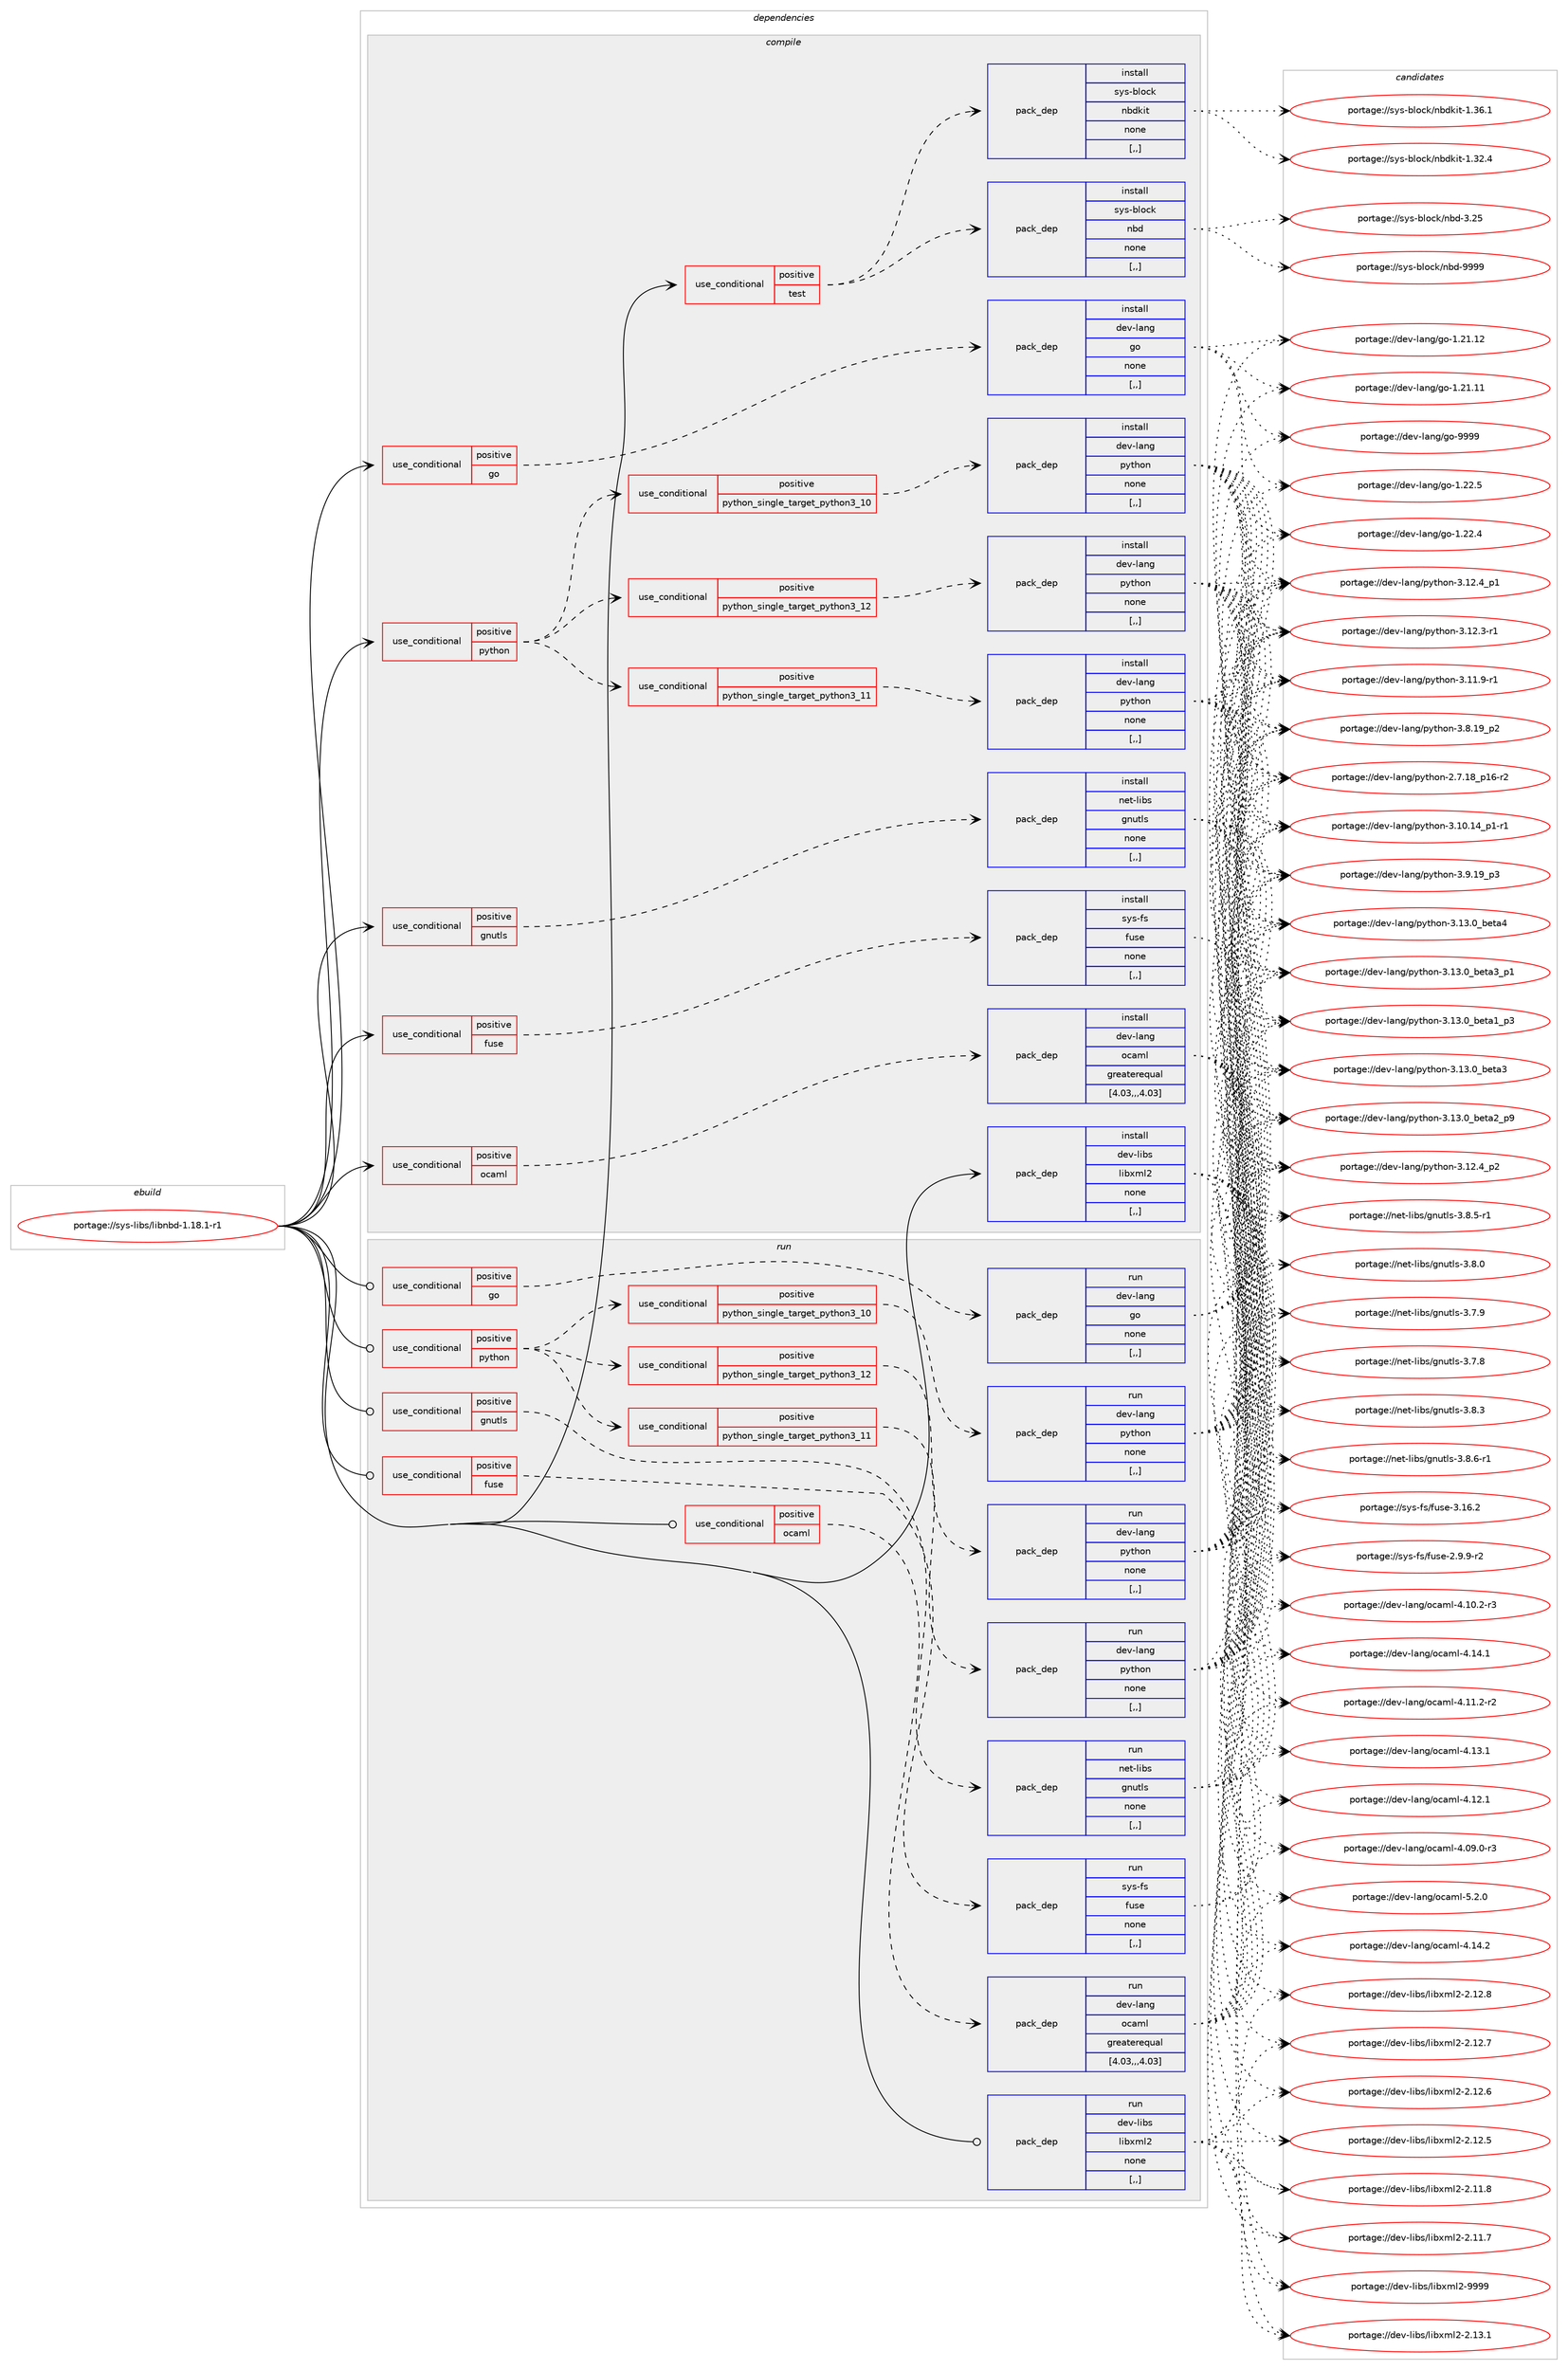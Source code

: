 digraph prolog {

# *************
# Graph options
# *************

newrank=true;
concentrate=true;
compound=true;
graph [rankdir=LR,fontname=Helvetica,fontsize=10,ranksep=1.5];#, ranksep=2.5, nodesep=0.2];
edge  [arrowhead=vee];
node  [fontname=Helvetica,fontsize=10];

# **********
# The ebuild
# **********

subgraph cluster_leftcol {
color=gray;
label=<<i>ebuild</i>>;
id [label="portage://sys-libs/libnbd-1.18.1-r1", color=red, width=4, href="../sys-libs/libnbd-1.18.1-r1.svg"];
}

# ****************
# The dependencies
# ****************

subgraph cluster_midcol {
color=gray;
label=<<i>dependencies</i>>;
subgraph cluster_compile {
fillcolor="#eeeeee";
style=filled;
label=<<i>compile</i>>;
subgraph cond117507 {
dependency440992 [label=<<TABLE BORDER="0" CELLBORDER="1" CELLSPACING="0" CELLPADDING="4"><TR><TD ROWSPAN="3" CELLPADDING="10">use_conditional</TD></TR><TR><TD>positive</TD></TR><TR><TD>fuse</TD></TR></TABLE>>, shape=none, color=red];
subgraph pack320487 {
dependency440993 [label=<<TABLE BORDER="0" CELLBORDER="1" CELLSPACING="0" CELLPADDING="4" WIDTH="220"><TR><TD ROWSPAN="6" CELLPADDING="30">pack_dep</TD></TR><TR><TD WIDTH="110">install</TD></TR><TR><TD>sys-fs</TD></TR><TR><TD>fuse</TD></TR><TR><TD>none</TD></TR><TR><TD>[,,]</TD></TR></TABLE>>, shape=none, color=blue];
}
dependency440992:e -> dependency440993:w [weight=20,style="dashed",arrowhead="vee"];
}
id:e -> dependency440992:w [weight=20,style="solid",arrowhead="vee"];
subgraph cond117508 {
dependency440994 [label=<<TABLE BORDER="0" CELLBORDER="1" CELLSPACING="0" CELLPADDING="4"><TR><TD ROWSPAN="3" CELLPADDING="10">use_conditional</TD></TR><TR><TD>positive</TD></TR><TR><TD>gnutls</TD></TR></TABLE>>, shape=none, color=red];
subgraph pack320488 {
dependency440995 [label=<<TABLE BORDER="0" CELLBORDER="1" CELLSPACING="0" CELLPADDING="4" WIDTH="220"><TR><TD ROWSPAN="6" CELLPADDING="30">pack_dep</TD></TR><TR><TD WIDTH="110">install</TD></TR><TR><TD>net-libs</TD></TR><TR><TD>gnutls</TD></TR><TR><TD>none</TD></TR><TR><TD>[,,]</TD></TR></TABLE>>, shape=none, color=blue];
}
dependency440994:e -> dependency440995:w [weight=20,style="dashed",arrowhead="vee"];
}
id:e -> dependency440994:w [weight=20,style="solid",arrowhead="vee"];
subgraph cond117509 {
dependency440996 [label=<<TABLE BORDER="0" CELLBORDER="1" CELLSPACING="0" CELLPADDING="4"><TR><TD ROWSPAN="3" CELLPADDING="10">use_conditional</TD></TR><TR><TD>positive</TD></TR><TR><TD>go</TD></TR></TABLE>>, shape=none, color=red];
subgraph pack320489 {
dependency440997 [label=<<TABLE BORDER="0" CELLBORDER="1" CELLSPACING="0" CELLPADDING="4" WIDTH="220"><TR><TD ROWSPAN="6" CELLPADDING="30">pack_dep</TD></TR><TR><TD WIDTH="110">install</TD></TR><TR><TD>dev-lang</TD></TR><TR><TD>go</TD></TR><TR><TD>none</TD></TR><TR><TD>[,,]</TD></TR></TABLE>>, shape=none, color=blue];
}
dependency440996:e -> dependency440997:w [weight=20,style="dashed",arrowhead="vee"];
}
id:e -> dependency440996:w [weight=20,style="solid",arrowhead="vee"];
subgraph cond117510 {
dependency440998 [label=<<TABLE BORDER="0" CELLBORDER="1" CELLSPACING="0" CELLPADDING="4"><TR><TD ROWSPAN="3" CELLPADDING="10">use_conditional</TD></TR><TR><TD>positive</TD></TR><TR><TD>ocaml</TD></TR></TABLE>>, shape=none, color=red];
subgraph pack320490 {
dependency440999 [label=<<TABLE BORDER="0" CELLBORDER="1" CELLSPACING="0" CELLPADDING="4" WIDTH="220"><TR><TD ROWSPAN="6" CELLPADDING="30">pack_dep</TD></TR><TR><TD WIDTH="110">install</TD></TR><TR><TD>dev-lang</TD></TR><TR><TD>ocaml</TD></TR><TR><TD>greaterequal</TD></TR><TR><TD>[4.03,,,4.03]</TD></TR></TABLE>>, shape=none, color=blue];
}
dependency440998:e -> dependency440999:w [weight=20,style="dashed",arrowhead="vee"];
}
id:e -> dependency440998:w [weight=20,style="solid",arrowhead="vee"];
subgraph cond117511 {
dependency441000 [label=<<TABLE BORDER="0" CELLBORDER="1" CELLSPACING="0" CELLPADDING="4"><TR><TD ROWSPAN="3" CELLPADDING="10">use_conditional</TD></TR><TR><TD>positive</TD></TR><TR><TD>python</TD></TR></TABLE>>, shape=none, color=red];
subgraph cond117512 {
dependency441001 [label=<<TABLE BORDER="0" CELLBORDER="1" CELLSPACING="0" CELLPADDING="4"><TR><TD ROWSPAN="3" CELLPADDING="10">use_conditional</TD></TR><TR><TD>positive</TD></TR><TR><TD>python_single_target_python3_10</TD></TR></TABLE>>, shape=none, color=red];
subgraph pack320491 {
dependency441002 [label=<<TABLE BORDER="0" CELLBORDER="1" CELLSPACING="0" CELLPADDING="4" WIDTH="220"><TR><TD ROWSPAN="6" CELLPADDING="30">pack_dep</TD></TR><TR><TD WIDTH="110">install</TD></TR><TR><TD>dev-lang</TD></TR><TR><TD>python</TD></TR><TR><TD>none</TD></TR><TR><TD>[,,]</TD></TR></TABLE>>, shape=none, color=blue];
}
dependency441001:e -> dependency441002:w [weight=20,style="dashed",arrowhead="vee"];
}
dependency441000:e -> dependency441001:w [weight=20,style="dashed",arrowhead="vee"];
subgraph cond117513 {
dependency441003 [label=<<TABLE BORDER="0" CELLBORDER="1" CELLSPACING="0" CELLPADDING="4"><TR><TD ROWSPAN="3" CELLPADDING="10">use_conditional</TD></TR><TR><TD>positive</TD></TR><TR><TD>python_single_target_python3_11</TD></TR></TABLE>>, shape=none, color=red];
subgraph pack320492 {
dependency441004 [label=<<TABLE BORDER="0" CELLBORDER="1" CELLSPACING="0" CELLPADDING="4" WIDTH="220"><TR><TD ROWSPAN="6" CELLPADDING="30">pack_dep</TD></TR><TR><TD WIDTH="110">install</TD></TR><TR><TD>dev-lang</TD></TR><TR><TD>python</TD></TR><TR><TD>none</TD></TR><TR><TD>[,,]</TD></TR></TABLE>>, shape=none, color=blue];
}
dependency441003:e -> dependency441004:w [weight=20,style="dashed",arrowhead="vee"];
}
dependency441000:e -> dependency441003:w [weight=20,style="dashed",arrowhead="vee"];
subgraph cond117514 {
dependency441005 [label=<<TABLE BORDER="0" CELLBORDER="1" CELLSPACING="0" CELLPADDING="4"><TR><TD ROWSPAN="3" CELLPADDING="10">use_conditional</TD></TR><TR><TD>positive</TD></TR><TR><TD>python_single_target_python3_12</TD></TR></TABLE>>, shape=none, color=red];
subgraph pack320493 {
dependency441006 [label=<<TABLE BORDER="0" CELLBORDER="1" CELLSPACING="0" CELLPADDING="4" WIDTH="220"><TR><TD ROWSPAN="6" CELLPADDING="30">pack_dep</TD></TR><TR><TD WIDTH="110">install</TD></TR><TR><TD>dev-lang</TD></TR><TR><TD>python</TD></TR><TR><TD>none</TD></TR><TR><TD>[,,]</TD></TR></TABLE>>, shape=none, color=blue];
}
dependency441005:e -> dependency441006:w [weight=20,style="dashed",arrowhead="vee"];
}
dependency441000:e -> dependency441005:w [weight=20,style="dashed",arrowhead="vee"];
}
id:e -> dependency441000:w [weight=20,style="solid",arrowhead="vee"];
subgraph cond117515 {
dependency441007 [label=<<TABLE BORDER="0" CELLBORDER="1" CELLSPACING="0" CELLPADDING="4"><TR><TD ROWSPAN="3" CELLPADDING="10">use_conditional</TD></TR><TR><TD>positive</TD></TR><TR><TD>test</TD></TR></TABLE>>, shape=none, color=red];
subgraph pack320494 {
dependency441008 [label=<<TABLE BORDER="0" CELLBORDER="1" CELLSPACING="0" CELLPADDING="4" WIDTH="220"><TR><TD ROWSPAN="6" CELLPADDING="30">pack_dep</TD></TR><TR><TD WIDTH="110">install</TD></TR><TR><TD>sys-block</TD></TR><TR><TD>nbd</TD></TR><TR><TD>none</TD></TR><TR><TD>[,,]</TD></TR></TABLE>>, shape=none, color=blue];
}
dependency441007:e -> dependency441008:w [weight=20,style="dashed",arrowhead="vee"];
subgraph pack320495 {
dependency441009 [label=<<TABLE BORDER="0" CELLBORDER="1" CELLSPACING="0" CELLPADDING="4" WIDTH="220"><TR><TD ROWSPAN="6" CELLPADDING="30">pack_dep</TD></TR><TR><TD WIDTH="110">install</TD></TR><TR><TD>sys-block</TD></TR><TR><TD>nbdkit</TD></TR><TR><TD>none</TD></TR><TR><TD>[,,]</TD></TR></TABLE>>, shape=none, color=blue];
}
dependency441007:e -> dependency441009:w [weight=20,style="dashed",arrowhead="vee"];
}
id:e -> dependency441007:w [weight=20,style="solid",arrowhead="vee"];
subgraph pack320496 {
dependency441010 [label=<<TABLE BORDER="0" CELLBORDER="1" CELLSPACING="0" CELLPADDING="4" WIDTH="220"><TR><TD ROWSPAN="6" CELLPADDING="30">pack_dep</TD></TR><TR><TD WIDTH="110">install</TD></TR><TR><TD>dev-libs</TD></TR><TR><TD>libxml2</TD></TR><TR><TD>none</TD></TR><TR><TD>[,,]</TD></TR></TABLE>>, shape=none, color=blue];
}
id:e -> dependency441010:w [weight=20,style="solid",arrowhead="vee"];
}
subgraph cluster_compileandrun {
fillcolor="#eeeeee";
style=filled;
label=<<i>compile and run</i>>;
}
subgraph cluster_run {
fillcolor="#eeeeee";
style=filled;
label=<<i>run</i>>;
subgraph cond117516 {
dependency441011 [label=<<TABLE BORDER="0" CELLBORDER="1" CELLSPACING="0" CELLPADDING="4"><TR><TD ROWSPAN="3" CELLPADDING="10">use_conditional</TD></TR><TR><TD>positive</TD></TR><TR><TD>fuse</TD></TR></TABLE>>, shape=none, color=red];
subgraph pack320497 {
dependency441012 [label=<<TABLE BORDER="0" CELLBORDER="1" CELLSPACING="0" CELLPADDING="4" WIDTH="220"><TR><TD ROWSPAN="6" CELLPADDING="30">pack_dep</TD></TR><TR><TD WIDTH="110">run</TD></TR><TR><TD>sys-fs</TD></TR><TR><TD>fuse</TD></TR><TR><TD>none</TD></TR><TR><TD>[,,]</TD></TR></TABLE>>, shape=none, color=blue];
}
dependency441011:e -> dependency441012:w [weight=20,style="dashed",arrowhead="vee"];
}
id:e -> dependency441011:w [weight=20,style="solid",arrowhead="odot"];
subgraph cond117517 {
dependency441013 [label=<<TABLE BORDER="0" CELLBORDER="1" CELLSPACING="0" CELLPADDING="4"><TR><TD ROWSPAN="3" CELLPADDING="10">use_conditional</TD></TR><TR><TD>positive</TD></TR><TR><TD>gnutls</TD></TR></TABLE>>, shape=none, color=red];
subgraph pack320498 {
dependency441014 [label=<<TABLE BORDER="0" CELLBORDER="1" CELLSPACING="0" CELLPADDING="4" WIDTH="220"><TR><TD ROWSPAN="6" CELLPADDING="30">pack_dep</TD></TR><TR><TD WIDTH="110">run</TD></TR><TR><TD>net-libs</TD></TR><TR><TD>gnutls</TD></TR><TR><TD>none</TD></TR><TR><TD>[,,]</TD></TR></TABLE>>, shape=none, color=blue];
}
dependency441013:e -> dependency441014:w [weight=20,style="dashed",arrowhead="vee"];
}
id:e -> dependency441013:w [weight=20,style="solid",arrowhead="odot"];
subgraph cond117518 {
dependency441015 [label=<<TABLE BORDER="0" CELLBORDER="1" CELLSPACING="0" CELLPADDING="4"><TR><TD ROWSPAN="3" CELLPADDING="10">use_conditional</TD></TR><TR><TD>positive</TD></TR><TR><TD>go</TD></TR></TABLE>>, shape=none, color=red];
subgraph pack320499 {
dependency441016 [label=<<TABLE BORDER="0" CELLBORDER="1" CELLSPACING="0" CELLPADDING="4" WIDTH="220"><TR><TD ROWSPAN="6" CELLPADDING="30">pack_dep</TD></TR><TR><TD WIDTH="110">run</TD></TR><TR><TD>dev-lang</TD></TR><TR><TD>go</TD></TR><TR><TD>none</TD></TR><TR><TD>[,,]</TD></TR></TABLE>>, shape=none, color=blue];
}
dependency441015:e -> dependency441016:w [weight=20,style="dashed",arrowhead="vee"];
}
id:e -> dependency441015:w [weight=20,style="solid",arrowhead="odot"];
subgraph cond117519 {
dependency441017 [label=<<TABLE BORDER="0" CELLBORDER="1" CELLSPACING="0" CELLPADDING="4"><TR><TD ROWSPAN="3" CELLPADDING="10">use_conditional</TD></TR><TR><TD>positive</TD></TR><TR><TD>ocaml</TD></TR></TABLE>>, shape=none, color=red];
subgraph pack320500 {
dependency441018 [label=<<TABLE BORDER="0" CELLBORDER="1" CELLSPACING="0" CELLPADDING="4" WIDTH="220"><TR><TD ROWSPAN="6" CELLPADDING="30">pack_dep</TD></TR><TR><TD WIDTH="110">run</TD></TR><TR><TD>dev-lang</TD></TR><TR><TD>ocaml</TD></TR><TR><TD>greaterequal</TD></TR><TR><TD>[4.03,,,4.03]</TD></TR></TABLE>>, shape=none, color=blue];
}
dependency441017:e -> dependency441018:w [weight=20,style="dashed",arrowhead="vee"];
}
id:e -> dependency441017:w [weight=20,style="solid",arrowhead="odot"];
subgraph cond117520 {
dependency441019 [label=<<TABLE BORDER="0" CELLBORDER="1" CELLSPACING="0" CELLPADDING="4"><TR><TD ROWSPAN="3" CELLPADDING="10">use_conditional</TD></TR><TR><TD>positive</TD></TR><TR><TD>python</TD></TR></TABLE>>, shape=none, color=red];
subgraph cond117521 {
dependency441020 [label=<<TABLE BORDER="0" CELLBORDER="1" CELLSPACING="0" CELLPADDING="4"><TR><TD ROWSPAN="3" CELLPADDING="10">use_conditional</TD></TR><TR><TD>positive</TD></TR><TR><TD>python_single_target_python3_10</TD></TR></TABLE>>, shape=none, color=red];
subgraph pack320501 {
dependency441021 [label=<<TABLE BORDER="0" CELLBORDER="1" CELLSPACING="0" CELLPADDING="4" WIDTH="220"><TR><TD ROWSPAN="6" CELLPADDING="30">pack_dep</TD></TR><TR><TD WIDTH="110">run</TD></TR><TR><TD>dev-lang</TD></TR><TR><TD>python</TD></TR><TR><TD>none</TD></TR><TR><TD>[,,]</TD></TR></TABLE>>, shape=none, color=blue];
}
dependency441020:e -> dependency441021:w [weight=20,style="dashed",arrowhead="vee"];
}
dependency441019:e -> dependency441020:w [weight=20,style="dashed",arrowhead="vee"];
subgraph cond117522 {
dependency441022 [label=<<TABLE BORDER="0" CELLBORDER="1" CELLSPACING="0" CELLPADDING="4"><TR><TD ROWSPAN="3" CELLPADDING="10">use_conditional</TD></TR><TR><TD>positive</TD></TR><TR><TD>python_single_target_python3_11</TD></TR></TABLE>>, shape=none, color=red];
subgraph pack320502 {
dependency441023 [label=<<TABLE BORDER="0" CELLBORDER="1" CELLSPACING="0" CELLPADDING="4" WIDTH="220"><TR><TD ROWSPAN="6" CELLPADDING="30">pack_dep</TD></TR><TR><TD WIDTH="110">run</TD></TR><TR><TD>dev-lang</TD></TR><TR><TD>python</TD></TR><TR><TD>none</TD></TR><TR><TD>[,,]</TD></TR></TABLE>>, shape=none, color=blue];
}
dependency441022:e -> dependency441023:w [weight=20,style="dashed",arrowhead="vee"];
}
dependency441019:e -> dependency441022:w [weight=20,style="dashed",arrowhead="vee"];
subgraph cond117523 {
dependency441024 [label=<<TABLE BORDER="0" CELLBORDER="1" CELLSPACING="0" CELLPADDING="4"><TR><TD ROWSPAN="3" CELLPADDING="10">use_conditional</TD></TR><TR><TD>positive</TD></TR><TR><TD>python_single_target_python3_12</TD></TR></TABLE>>, shape=none, color=red];
subgraph pack320503 {
dependency441025 [label=<<TABLE BORDER="0" CELLBORDER="1" CELLSPACING="0" CELLPADDING="4" WIDTH="220"><TR><TD ROWSPAN="6" CELLPADDING="30">pack_dep</TD></TR><TR><TD WIDTH="110">run</TD></TR><TR><TD>dev-lang</TD></TR><TR><TD>python</TD></TR><TR><TD>none</TD></TR><TR><TD>[,,]</TD></TR></TABLE>>, shape=none, color=blue];
}
dependency441024:e -> dependency441025:w [weight=20,style="dashed",arrowhead="vee"];
}
dependency441019:e -> dependency441024:w [weight=20,style="dashed",arrowhead="vee"];
}
id:e -> dependency441019:w [weight=20,style="solid",arrowhead="odot"];
subgraph pack320504 {
dependency441026 [label=<<TABLE BORDER="0" CELLBORDER="1" CELLSPACING="0" CELLPADDING="4" WIDTH="220"><TR><TD ROWSPAN="6" CELLPADDING="30">pack_dep</TD></TR><TR><TD WIDTH="110">run</TD></TR><TR><TD>dev-libs</TD></TR><TR><TD>libxml2</TD></TR><TR><TD>none</TD></TR><TR><TD>[,,]</TD></TR></TABLE>>, shape=none, color=blue];
}
id:e -> dependency441026:w [weight=20,style="solid",arrowhead="odot"];
}
}

# **************
# The candidates
# **************

subgraph cluster_choices {
rank=same;
color=gray;
label=<<i>candidates</i>>;

subgraph choice320487 {
color=black;
nodesep=1;
choice115121115451021154710211711510145514649544650 [label="portage://sys-fs/fuse-3.16.2", color=red, width=4,href="../sys-fs/fuse-3.16.2.svg"];
choice11512111545102115471021171151014550465746574511450 [label="portage://sys-fs/fuse-2.9.9-r2", color=red, width=4,href="../sys-fs/fuse-2.9.9-r2.svg"];
dependency440993:e -> choice115121115451021154710211711510145514649544650:w [style=dotted,weight="100"];
dependency440993:e -> choice11512111545102115471021171151014550465746574511450:w [style=dotted,weight="100"];
}
subgraph choice320488 {
color=black;
nodesep=1;
choice1101011164510810598115471031101171161081154551465646544511449 [label="portage://net-libs/gnutls-3.8.6-r1", color=red, width=4,href="../net-libs/gnutls-3.8.6-r1.svg"];
choice1101011164510810598115471031101171161081154551465646534511449 [label="portage://net-libs/gnutls-3.8.5-r1", color=red, width=4,href="../net-libs/gnutls-3.8.5-r1.svg"];
choice110101116451081059811547103110117116108115455146564651 [label="portage://net-libs/gnutls-3.8.3", color=red, width=4,href="../net-libs/gnutls-3.8.3.svg"];
choice110101116451081059811547103110117116108115455146564648 [label="portage://net-libs/gnutls-3.8.0", color=red, width=4,href="../net-libs/gnutls-3.8.0.svg"];
choice110101116451081059811547103110117116108115455146554657 [label="portage://net-libs/gnutls-3.7.9", color=red, width=4,href="../net-libs/gnutls-3.7.9.svg"];
choice110101116451081059811547103110117116108115455146554656 [label="portage://net-libs/gnutls-3.7.8", color=red, width=4,href="../net-libs/gnutls-3.7.8.svg"];
dependency440995:e -> choice1101011164510810598115471031101171161081154551465646544511449:w [style=dotted,weight="100"];
dependency440995:e -> choice1101011164510810598115471031101171161081154551465646534511449:w [style=dotted,weight="100"];
dependency440995:e -> choice110101116451081059811547103110117116108115455146564651:w [style=dotted,weight="100"];
dependency440995:e -> choice110101116451081059811547103110117116108115455146564648:w [style=dotted,weight="100"];
dependency440995:e -> choice110101116451081059811547103110117116108115455146554657:w [style=dotted,weight="100"];
dependency440995:e -> choice110101116451081059811547103110117116108115455146554656:w [style=dotted,weight="100"];
}
subgraph choice320489 {
color=black;
nodesep=1;
choice1001011184510897110103471031114557575757 [label="portage://dev-lang/go-9999", color=red, width=4,href="../dev-lang/go-9999.svg"];
choice10010111845108971101034710311145494650504653 [label="portage://dev-lang/go-1.22.5", color=red, width=4,href="../dev-lang/go-1.22.5.svg"];
choice10010111845108971101034710311145494650504652 [label="portage://dev-lang/go-1.22.4", color=red, width=4,href="../dev-lang/go-1.22.4.svg"];
choice1001011184510897110103471031114549465049464950 [label="portage://dev-lang/go-1.21.12", color=red, width=4,href="../dev-lang/go-1.21.12.svg"];
choice1001011184510897110103471031114549465049464949 [label="portage://dev-lang/go-1.21.11", color=red, width=4,href="../dev-lang/go-1.21.11.svg"];
dependency440997:e -> choice1001011184510897110103471031114557575757:w [style=dotted,weight="100"];
dependency440997:e -> choice10010111845108971101034710311145494650504653:w [style=dotted,weight="100"];
dependency440997:e -> choice10010111845108971101034710311145494650504652:w [style=dotted,weight="100"];
dependency440997:e -> choice1001011184510897110103471031114549465049464950:w [style=dotted,weight="100"];
dependency440997:e -> choice1001011184510897110103471031114549465049464949:w [style=dotted,weight="100"];
}
subgraph choice320490 {
color=black;
nodesep=1;
choice1001011184510897110103471119997109108455346504648 [label="portage://dev-lang/ocaml-5.2.0", color=red, width=4,href="../dev-lang/ocaml-5.2.0.svg"];
choice100101118451089711010347111999710910845524649524650 [label="portage://dev-lang/ocaml-4.14.2", color=red, width=4,href="../dev-lang/ocaml-4.14.2.svg"];
choice100101118451089711010347111999710910845524649524649 [label="portage://dev-lang/ocaml-4.14.1", color=red, width=4,href="../dev-lang/ocaml-4.14.1.svg"];
choice100101118451089711010347111999710910845524649514649 [label="portage://dev-lang/ocaml-4.13.1", color=red, width=4,href="../dev-lang/ocaml-4.13.1.svg"];
choice100101118451089711010347111999710910845524649504649 [label="portage://dev-lang/ocaml-4.12.1", color=red, width=4,href="../dev-lang/ocaml-4.12.1.svg"];
choice1001011184510897110103471119997109108455246494946504511450 [label="portage://dev-lang/ocaml-4.11.2-r2", color=red, width=4,href="../dev-lang/ocaml-4.11.2-r2.svg"];
choice1001011184510897110103471119997109108455246494846504511451 [label="portage://dev-lang/ocaml-4.10.2-r3", color=red, width=4,href="../dev-lang/ocaml-4.10.2-r3.svg"];
choice1001011184510897110103471119997109108455246485746484511451 [label="portage://dev-lang/ocaml-4.09.0-r3", color=red, width=4,href="../dev-lang/ocaml-4.09.0-r3.svg"];
dependency440999:e -> choice1001011184510897110103471119997109108455346504648:w [style=dotted,weight="100"];
dependency440999:e -> choice100101118451089711010347111999710910845524649524650:w [style=dotted,weight="100"];
dependency440999:e -> choice100101118451089711010347111999710910845524649524649:w [style=dotted,weight="100"];
dependency440999:e -> choice100101118451089711010347111999710910845524649514649:w [style=dotted,weight="100"];
dependency440999:e -> choice100101118451089711010347111999710910845524649504649:w [style=dotted,weight="100"];
dependency440999:e -> choice1001011184510897110103471119997109108455246494946504511450:w [style=dotted,weight="100"];
dependency440999:e -> choice1001011184510897110103471119997109108455246494846504511451:w [style=dotted,weight="100"];
dependency440999:e -> choice1001011184510897110103471119997109108455246485746484511451:w [style=dotted,weight="100"];
}
subgraph choice320491 {
color=black;
nodesep=1;
choice1001011184510897110103471121211161041111104551464951464895981011169752 [label="portage://dev-lang/python-3.13.0_beta4", color=red, width=4,href="../dev-lang/python-3.13.0_beta4.svg"];
choice10010111845108971101034711212111610411111045514649514648959810111697519511249 [label="portage://dev-lang/python-3.13.0_beta3_p1", color=red, width=4,href="../dev-lang/python-3.13.0_beta3_p1.svg"];
choice1001011184510897110103471121211161041111104551464951464895981011169751 [label="portage://dev-lang/python-3.13.0_beta3", color=red, width=4,href="../dev-lang/python-3.13.0_beta3.svg"];
choice10010111845108971101034711212111610411111045514649514648959810111697509511257 [label="portage://dev-lang/python-3.13.0_beta2_p9", color=red, width=4,href="../dev-lang/python-3.13.0_beta2_p9.svg"];
choice10010111845108971101034711212111610411111045514649514648959810111697499511251 [label="portage://dev-lang/python-3.13.0_beta1_p3", color=red, width=4,href="../dev-lang/python-3.13.0_beta1_p3.svg"];
choice100101118451089711010347112121116104111110455146495046529511250 [label="portage://dev-lang/python-3.12.4_p2", color=red, width=4,href="../dev-lang/python-3.12.4_p2.svg"];
choice100101118451089711010347112121116104111110455146495046529511249 [label="portage://dev-lang/python-3.12.4_p1", color=red, width=4,href="../dev-lang/python-3.12.4_p1.svg"];
choice100101118451089711010347112121116104111110455146495046514511449 [label="portage://dev-lang/python-3.12.3-r1", color=red, width=4,href="../dev-lang/python-3.12.3-r1.svg"];
choice100101118451089711010347112121116104111110455146494946574511449 [label="portage://dev-lang/python-3.11.9-r1", color=red, width=4,href="../dev-lang/python-3.11.9-r1.svg"];
choice100101118451089711010347112121116104111110455146494846495295112494511449 [label="portage://dev-lang/python-3.10.14_p1-r1", color=red, width=4,href="../dev-lang/python-3.10.14_p1-r1.svg"];
choice100101118451089711010347112121116104111110455146574649579511251 [label="portage://dev-lang/python-3.9.19_p3", color=red, width=4,href="../dev-lang/python-3.9.19_p3.svg"];
choice100101118451089711010347112121116104111110455146564649579511250 [label="portage://dev-lang/python-3.8.19_p2", color=red, width=4,href="../dev-lang/python-3.8.19_p2.svg"];
choice100101118451089711010347112121116104111110455046554649569511249544511450 [label="portage://dev-lang/python-2.7.18_p16-r2", color=red, width=4,href="../dev-lang/python-2.7.18_p16-r2.svg"];
dependency441002:e -> choice1001011184510897110103471121211161041111104551464951464895981011169752:w [style=dotted,weight="100"];
dependency441002:e -> choice10010111845108971101034711212111610411111045514649514648959810111697519511249:w [style=dotted,weight="100"];
dependency441002:e -> choice1001011184510897110103471121211161041111104551464951464895981011169751:w [style=dotted,weight="100"];
dependency441002:e -> choice10010111845108971101034711212111610411111045514649514648959810111697509511257:w [style=dotted,weight="100"];
dependency441002:e -> choice10010111845108971101034711212111610411111045514649514648959810111697499511251:w [style=dotted,weight="100"];
dependency441002:e -> choice100101118451089711010347112121116104111110455146495046529511250:w [style=dotted,weight="100"];
dependency441002:e -> choice100101118451089711010347112121116104111110455146495046529511249:w [style=dotted,weight="100"];
dependency441002:e -> choice100101118451089711010347112121116104111110455146495046514511449:w [style=dotted,weight="100"];
dependency441002:e -> choice100101118451089711010347112121116104111110455146494946574511449:w [style=dotted,weight="100"];
dependency441002:e -> choice100101118451089711010347112121116104111110455146494846495295112494511449:w [style=dotted,weight="100"];
dependency441002:e -> choice100101118451089711010347112121116104111110455146574649579511251:w [style=dotted,weight="100"];
dependency441002:e -> choice100101118451089711010347112121116104111110455146564649579511250:w [style=dotted,weight="100"];
dependency441002:e -> choice100101118451089711010347112121116104111110455046554649569511249544511450:w [style=dotted,weight="100"];
}
subgraph choice320492 {
color=black;
nodesep=1;
choice1001011184510897110103471121211161041111104551464951464895981011169752 [label="portage://dev-lang/python-3.13.0_beta4", color=red, width=4,href="../dev-lang/python-3.13.0_beta4.svg"];
choice10010111845108971101034711212111610411111045514649514648959810111697519511249 [label="portage://dev-lang/python-3.13.0_beta3_p1", color=red, width=4,href="../dev-lang/python-3.13.0_beta3_p1.svg"];
choice1001011184510897110103471121211161041111104551464951464895981011169751 [label="portage://dev-lang/python-3.13.0_beta3", color=red, width=4,href="../dev-lang/python-3.13.0_beta3.svg"];
choice10010111845108971101034711212111610411111045514649514648959810111697509511257 [label="portage://dev-lang/python-3.13.0_beta2_p9", color=red, width=4,href="../dev-lang/python-3.13.0_beta2_p9.svg"];
choice10010111845108971101034711212111610411111045514649514648959810111697499511251 [label="portage://dev-lang/python-3.13.0_beta1_p3", color=red, width=4,href="../dev-lang/python-3.13.0_beta1_p3.svg"];
choice100101118451089711010347112121116104111110455146495046529511250 [label="portage://dev-lang/python-3.12.4_p2", color=red, width=4,href="../dev-lang/python-3.12.4_p2.svg"];
choice100101118451089711010347112121116104111110455146495046529511249 [label="portage://dev-lang/python-3.12.4_p1", color=red, width=4,href="../dev-lang/python-3.12.4_p1.svg"];
choice100101118451089711010347112121116104111110455146495046514511449 [label="portage://dev-lang/python-3.12.3-r1", color=red, width=4,href="../dev-lang/python-3.12.3-r1.svg"];
choice100101118451089711010347112121116104111110455146494946574511449 [label="portage://dev-lang/python-3.11.9-r1", color=red, width=4,href="../dev-lang/python-3.11.9-r1.svg"];
choice100101118451089711010347112121116104111110455146494846495295112494511449 [label="portage://dev-lang/python-3.10.14_p1-r1", color=red, width=4,href="../dev-lang/python-3.10.14_p1-r1.svg"];
choice100101118451089711010347112121116104111110455146574649579511251 [label="portage://dev-lang/python-3.9.19_p3", color=red, width=4,href="../dev-lang/python-3.9.19_p3.svg"];
choice100101118451089711010347112121116104111110455146564649579511250 [label="portage://dev-lang/python-3.8.19_p2", color=red, width=4,href="../dev-lang/python-3.8.19_p2.svg"];
choice100101118451089711010347112121116104111110455046554649569511249544511450 [label="portage://dev-lang/python-2.7.18_p16-r2", color=red, width=4,href="../dev-lang/python-2.7.18_p16-r2.svg"];
dependency441004:e -> choice1001011184510897110103471121211161041111104551464951464895981011169752:w [style=dotted,weight="100"];
dependency441004:e -> choice10010111845108971101034711212111610411111045514649514648959810111697519511249:w [style=dotted,weight="100"];
dependency441004:e -> choice1001011184510897110103471121211161041111104551464951464895981011169751:w [style=dotted,weight="100"];
dependency441004:e -> choice10010111845108971101034711212111610411111045514649514648959810111697509511257:w [style=dotted,weight="100"];
dependency441004:e -> choice10010111845108971101034711212111610411111045514649514648959810111697499511251:w [style=dotted,weight="100"];
dependency441004:e -> choice100101118451089711010347112121116104111110455146495046529511250:w [style=dotted,weight="100"];
dependency441004:e -> choice100101118451089711010347112121116104111110455146495046529511249:w [style=dotted,weight="100"];
dependency441004:e -> choice100101118451089711010347112121116104111110455146495046514511449:w [style=dotted,weight="100"];
dependency441004:e -> choice100101118451089711010347112121116104111110455146494946574511449:w [style=dotted,weight="100"];
dependency441004:e -> choice100101118451089711010347112121116104111110455146494846495295112494511449:w [style=dotted,weight="100"];
dependency441004:e -> choice100101118451089711010347112121116104111110455146574649579511251:w [style=dotted,weight="100"];
dependency441004:e -> choice100101118451089711010347112121116104111110455146564649579511250:w [style=dotted,weight="100"];
dependency441004:e -> choice100101118451089711010347112121116104111110455046554649569511249544511450:w [style=dotted,weight="100"];
}
subgraph choice320493 {
color=black;
nodesep=1;
choice1001011184510897110103471121211161041111104551464951464895981011169752 [label="portage://dev-lang/python-3.13.0_beta4", color=red, width=4,href="../dev-lang/python-3.13.0_beta4.svg"];
choice10010111845108971101034711212111610411111045514649514648959810111697519511249 [label="portage://dev-lang/python-3.13.0_beta3_p1", color=red, width=4,href="../dev-lang/python-3.13.0_beta3_p1.svg"];
choice1001011184510897110103471121211161041111104551464951464895981011169751 [label="portage://dev-lang/python-3.13.0_beta3", color=red, width=4,href="../dev-lang/python-3.13.0_beta3.svg"];
choice10010111845108971101034711212111610411111045514649514648959810111697509511257 [label="portage://dev-lang/python-3.13.0_beta2_p9", color=red, width=4,href="../dev-lang/python-3.13.0_beta2_p9.svg"];
choice10010111845108971101034711212111610411111045514649514648959810111697499511251 [label="portage://dev-lang/python-3.13.0_beta1_p3", color=red, width=4,href="../dev-lang/python-3.13.0_beta1_p3.svg"];
choice100101118451089711010347112121116104111110455146495046529511250 [label="portage://dev-lang/python-3.12.4_p2", color=red, width=4,href="../dev-lang/python-3.12.4_p2.svg"];
choice100101118451089711010347112121116104111110455146495046529511249 [label="portage://dev-lang/python-3.12.4_p1", color=red, width=4,href="../dev-lang/python-3.12.4_p1.svg"];
choice100101118451089711010347112121116104111110455146495046514511449 [label="portage://dev-lang/python-3.12.3-r1", color=red, width=4,href="../dev-lang/python-3.12.3-r1.svg"];
choice100101118451089711010347112121116104111110455146494946574511449 [label="portage://dev-lang/python-3.11.9-r1", color=red, width=4,href="../dev-lang/python-3.11.9-r1.svg"];
choice100101118451089711010347112121116104111110455146494846495295112494511449 [label="portage://dev-lang/python-3.10.14_p1-r1", color=red, width=4,href="../dev-lang/python-3.10.14_p1-r1.svg"];
choice100101118451089711010347112121116104111110455146574649579511251 [label="portage://dev-lang/python-3.9.19_p3", color=red, width=4,href="../dev-lang/python-3.9.19_p3.svg"];
choice100101118451089711010347112121116104111110455146564649579511250 [label="portage://dev-lang/python-3.8.19_p2", color=red, width=4,href="../dev-lang/python-3.8.19_p2.svg"];
choice100101118451089711010347112121116104111110455046554649569511249544511450 [label="portage://dev-lang/python-2.7.18_p16-r2", color=red, width=4,href="../dev-lang/python-2.7.18_p16-r2.svg"];
dependency441006:e -> choice1001011184510897110103471121211161041111104551464951464895981011169752:w [style=dotted,weight="100"];
dependency441006:e -> choice10010111845108971101034711212111610411111045514649514648959810111697519511249:w [style=dotted,weight="100"];
dependency441006:e -> choice1001011184510897110103471121211161041111104551464951464895981011169751:w [style=dotted,weight="100"];
dependency441006:e -> choice10010111845108971101034711212111610411111045514649514648959810111697509511257:w [style=dotted,weight="100"];
dependency441006:e -> choice10010111845108971101034711212111610411111045514649514648959810111697499511251:w [style=dotted,weight="100"];
dependency441006:e -> choice100101118451089711010347112121116104111110455146495046529511250:w [style=dotted,weight="100"];
dependency441006:e -> choice100101118451089711010347112121116104111110455146495046529511249:w [style=dotted,weight="100"];
dependency441006:e -> choice100101118451089711010347112121116104111110455146495046514511449:w [style=dotted,weight="100"];
dependency441006:e -> choice100101118451089711010347112121116104111110455146494946574511449:w [style=dotted,weight="100"];
dependency441006:e -> choice100101118451089711010347112121116104111110455146494846495295112494511449:w [style=dotted,weight="100"];
dependency441006:e -> choice100101118451089711010347112121116104111110455146574649579511251:w [style=dotted,weight="100"];
dependency441006:e -> choice100101118451089711010347112121116104111110455146564649579511250:w [style=dotted,weight="100"];
dependency441006:e -> choice100101118451089711010347112121116104111110455046554649569511249544511450:w [style=dotted,weight="100"];
}
subgraph choice320494 {
color=black;
nodesep=1;
choice11512111545981081119910747110981004557575757 [label="portage://sys-block/nbd-9999", color=red, width=4,href="../sys-block/nbd-9999.svg"];
choice11512111545981081119910747110981004551465053 [label="portage://sys-block/nbd-3.25", color=red, width=4,href="../sys-block/nbd-3.25.svg"];
dependency441008:e -> choice11512111545981081119910747110981004557575757:w [style=dotted,weight="100"];
dependency441008:e -> choice11512111545981081119910747110981004551465053:w [style=dotted,weight="100"];
}
subgraph choice320495 {
color=black;
nodesep=1;
choice115121115459810811199107471109810010710511645494651544649 [label="portage://sys-block/nbdkit-1.36.1", color=red, width=4,href="../sys-block/nbdkit-1.36.1.svg"];
choice115121115459810811199107471109810010710511645494651504652 [label="portage://sys-block/nbdkit-1.32.4", color=red, width=4,href="../sys-block/nbdkit-1.32.4.svg"];
dependency441009:e -> choice115121115459810811199107471109810010710511645494651544649:w [style=dotted,weight="100"];
dependency441009:e -> choice115121115459810811199107471109810010710511645494651504652:w [style=dotted,weight="100"];
}
subgraph choice320496 {
color=black;
nodesep=1;
choice10010111845108105981154710810598120109108504557575757 [label="portage://dev-libs/libxml2-9999", color=red, width=4,href="../dev-libs/libxml2-9999.svg"];
choice100101118451081059811547108105981201091085045504649514649 [label="portage://dev-libs/libxml2-2.13.1", color=red, width=4,href="../dev-libs/libxml2-2.13.1.svg"];
choice100101118451081059811547108105981201091085045504649504656 [label="portage://dev-libs/libxml2-2.12.8", color=red, width=4,href="../dev-libs/libxml2-2.12.8.svg"];
choice100101118451081059811547108105981201091085045504649504655 [label="portage://dev-libs/libxml2-2.12.7", color=red, width=4,href="../dev-libs/libxml2-2.12.7.svg"];
choice100101118451081059811547108105981201091085045504649504654 [label="portage://dev-libs/libxml2-2.12.6", color=red, width=4,href="../dev-libs/libxml2-2.12.6.svg"];
choice100101118451081059811547108105981201091085045504649504653 [label="portage://dev-libs/libxml2-2.12.5", color=red, width=4,href="../dev-libs/libxml2-2.12.5.svg"];
choice100101118451081059811547108105981201091085045504649494656 [label="portage://dev-libs/libxml2-2.11.8", color=red, width=4,href="../dev-libs/libxml2-2.11.8.svg"];
choice100101118451081059811547108105981201091085045504649494655 [label="portage://dev-libs/libxml2-2.11.7", color=red, width=4,href="../dev-libs/libxml2-2.11.7.svg"];
dependency441010:e -> choice10010111845108105981154710810598120109108504557575757:w [style=dotted,weight="100"];
dependency441010:e -> choice100101118451081059811547108105981201091085045504649514649:w [style=dotted,weight="100"];
dependency441010:e -> choice100101118451081059811547108105981201091085045504649504656:w [style=dotted,weight="100"];
dependency441010:e -> choice100101118451081059811547108105981201091085045504649504655:w [style=dotted,weight="100"];
dependency441010:e -> choice100101118451081059811547108105981201091085045504649504654:w [style=dotted,weight="100"];
dependency441010:e -> choice100101118451081059811547108105981201091085045504649504653:w [style=dotted,weight="100"];
dependency441010:e -> choice100101118451081059811547108105981201091085045504649494656:w [style=dotted,weight="100"];
dependency441010:e -> choice100101118451081059811547108105981201091085045504649494655:w [style=dotted,weight="100"];
}
subgraph choice320497 {
color=black;
nodesep=1;
choice115121115451021154710211711510145514649544650 [label="portage://sys-fs/fuse-3.16.2", color=red, width=4,href="../sys-fs/fuse-3.16.2.svg"];
choice11512111545102115471021171151014550465746574511450 [label="portage://sys-fs/fuse-2.9.9-r2", color=red, width=4,href="../sys-fs/fuse-2.9.9-r2.svg"];
dependency441012:e -> choice115121115451021154710211711510145514649544650:w [style=dotted,weight="100"];
dependency441012:e -> choice11512111545102115471021171151014550465746574511450:w [style=dotted,weight="100"];
}
subgraph choice320498 {
color=black;
nodesep=1;
choice1101011164510810598115471031101171161081154551465646544511449 [label="portage://net-libs/gnutls-3.8.6-r1", color=red, width=4,href="../net-libs/gnutls-3.8.6-r1.svg"];
choice1101011164510810598115471031101171161081154551465646534511449 [label="portage://net-libs/gnutls-3.8.5-r1", color=red, width=4,href="../net-libs/gnutls-3.8.5-r1.svg"];
choice110101116451081059811547103110117116108115455146564651 [label="portage://net-libs/gnutls-3.8.3", color=red, width=4,href="../net-libs/gnutls-3.8.3.svg"];
choice110101116451081059811547103110117116108115455146564648 [label="portage://net-libs/gnutls-3.8.0", color=red, width=4,href="../net-libs/gnutls-3.8.0.svg"];
choice110101116451081059811547103110117116108115455146554657 [label="portage://net-libs/gnutls-3.7.9", color=red, width=4,href="../net-libs/gnutls-3.7.9.svg"];
choice110101116451081059811547103110117116108115455146554656 [label="portage://net-libs/gnutls-3.7.8", color=red, width=4,href="../net-libs/gnutls-3.7.8.svg"];
dependency441014:e -> choice1101011164510810598115471031101171161081154551465646544511449:w [style=dotted,weight="100"];
dependency441014:e -> choice1101011164510810598115471031101171161081154551465646534511449:w [style=dotted,weight="100"];
dependency441014:e -> choice110101116451081059811547103110117116108115455146564651:w [style=dotted,weight="100"];
dependency441014:e -> choice110101116451081059811547103110117116108115455146564648:w [style=dotted,weight="100"];
dependency441014:e -> choice110101116451081059811547103110117116108115455146554657:w [style=dotted,weight="100"];
dependency441014:e -> choice110101116451081059811547103110117116108115455146554656:w [style=dotted,weight="100"];
}
subgraph choice320499 {
color=black;
nodesep=1;
choice1001011184510897110103471031114557575757 [label="portage://dev-lang/go-9999", color=red, width=4,href="../dev-lang/go-9999.svg"];
choice10010111845108971101034710311145494650504653 [label="portage://dev-lang/go-1.22.5", color=red, width=4,href="../dev-lang/go-1.22.5.svg"];
choice10010111845108971101034710311145494650504652 [label="portage://dev-lang/go-1.22.4", color=red, width=4,href="../dev-lang/go-1.22.4.svg"];
choice1001011184510897110103471031114549465049464950 [label="portage://dev-lang/go-1.21.12", color=red, width=4,href="../dev-lang/go-1.21.12.svg"];
choice1001011184510897110103471031114549465049464949 [label="portage://dev-lang/go-1.21.11", color=red, width=4,href="../dev-lang/go-1.21.11.svg"];
dependency441016:e -> choice1001011184510897110103471031114557575757:w [style=dotted,weight="100"];
dependency441016:e -> choice10010111845108971101034710311145494650504653:w [style=dotted,weight="100"];
dependency441016:e -> choice10010111845108971101034710311145494650504652:w [style=dotted,weight="100"];
dependency441016:e -> choice1001011184510897110103471031114549465049464950:w [style=dotted,weight="100"];
dependency441016:e -> choice1001011184510897110103471031114549465049464949:w [style=dotted,weight="100"];
}
subgraph choice320500 {
color=black;
nodesep=1;
choice1001011184510897110103471119997109108455346504648 [label="portage://dev-lang/ocaml-5.2.0", color=red, width=4,href="../dev-lang/ocaml-5.2.0.svg"];
choice100101118451089711010347111999710910845524649524650 [label="portage://dev-lang/ocaml-4.14.2", color=red, width=4,href="../dev-lang/ocaml-4.14.2.svg"];
choice100101118451089711010347111999710910845524649524649 [label="portage://dev-lang/ocaml-4.14.1", color=red, width=4,href="../dev-lang/ocaml-4.14.1.svg"];
choice100101118451089711010347111999710910845524649514649 [label="portage://dev-lang/ocaml-4.13.1", color=red, width=4,href="../dev-lang/ocaml-4.13.1.svg"];
choice100101118451089711010347111999710910845524649504649 [label="portage://dev-lang/ocaml-4.12.1", color=red, width=4,href="../dev-lang/ocaml-4.12.1.svg"];
choice1001011184510897110103471119997109108455246494946504511450 [label="portage://dev-lang/ocaml-4.11.2-r2", color=red, width=4,href="../dev-lang/ocaml-4.11.2-r2.svg"];
choice1001011184510897110103471119997109108455246494846504511451 [label="portage://dev-lang/ocaml-4.10.2-r3", color=red, width=4,href="../dev-lang/ocaml-4.10.2-r3.svg"];
choice1001011184510897110103471119997109108455246485746484511451 [label="portage://dev-lang/ocaml-4.09.0-r3", color=red, width=4,href="../dev-lang/ocaml-4.09.0-r3.svg"];
dependency441018:e -> choice1001011184510897110103471119997109108455346504648:w [style=dotted,weight="100"];
dependency441018:e -> choice100101118451089711010347111999710910845524649524650:w [style=dotted,weight="100"];
dependency441018:e -> choice100101118451089711010347111999710910845524649524649:w [style=dotted,weight="100"];
dependency441018:e -> choice100101118451089711010347111999710910845524649514649:w [style=dotted,weight="100"];
dependency441018:e -> choice100101118451089711010347111999710910845524649504649:w [style=dotted,weight="100"];
dependency441018:e -> choice1001011184510897110103471119997109108455246494946504511450:w [style=dotted,weight="100"];
dependency441018:e -> choice1001011184510897110103471119997109108455246494846504511451:w [style=dotted,weight="100"];
dependency441018:e -> choice1001011184510897110103471119997109108455246485746484511451:w [style=dotted,weight="100"];
}
subgraph choice320501 {
color=black;
nodesep=1;
choice1001011184510897110103471121211161041111104551464951464895981011169752 [label="portage://dev-lang/python-3.13.0_beta4", color=red, width=4,href="../dev-lang/python-3.13.0_beta4.svg"];
choice10010111845108971101034711212111610411111045514649514648959810111697519511249 [label="portage://dev-lang/python-3.13.0_beta3_p1", color=red, width=4,href="../dev-lang/python-3.13.0_beta3_p1.svg"];
choice1001011184510897110103471121211161041111104551464951464895981011169751 [label="portage://dev-lang/python-3.13.0_beta3", color=red, width=4,href="../dev-lang/python-3.13.0_beta3.svg"];
choice10010111845108971101034711212111610411111045514649514648959810111697509511257 [label="portage://dev-lang/python-3.13.0_beta2_p9", color=red, width=4,href="../dev-lang/python-3.13.0_beta2_p9.svg"];
choice10010111845108971101034711212111610411111045514649514648959810111697499511251 [label="portage://dev-lang/python-3.13.0_beta1_p3", color=red, width=4,href="../dev-lang/python-3.13.0_beta1_p3.svg"];
choice100101118451089711010347112121116104111110455146495046529511250 [label="portage://dev-lang/python-3.12.4_p2", color=red, width=4,href="../dev-lang/python-3.12.4_p2.svg"];
choice100101118451089711010347112121116104111110455146495046529511249 [label="portage://dev-lang/python-3.12.4_p1", color=red, width=4,href="../dev-lang/python-3.12.4_p1.svg"];
choice100101118451089711010347112121116104111110455146495046514511449 [label="portage://dev-lang/python-3.12.3-r1", color=red, width=4,href="../dev-lang/python-3.12.3-r1.svg"];
choice100101118451089711010347112121116104111110455146494946574511449 [label="portage://dev-lang/python-3.11.9-r1", color=red, width=4,href="../dev-lang/python-3.11.9-r1.svg"];
choice100101118451089711010347112121116104111110455146494846495295112494511449 [label="portage://dev-lang/python-3.10.14_p1-r1", color=red, width=4,href="../dev-lang/python-3.10.14_p1-r1.svg"];
choice100101118451089711010347112121116104111110455146574649579511251 [label="portage://dev-lang/python-3.9.19_p3", color=red, width=4,href="../dev-lang/python-3.9.19_p3.svg"];
choice100101118451089711010347112121116104111110455146564649579511250 [label="portage://dev-lang/python-3.8.19_p2", color=red, width=4,href="../dev-lang/python-3.8.19_p2.svg"];
choice100101118451089711010347112121116104111110455046554649569511249544511450 [label="portage://dev-lang/python-2.7.18_p16-r2", color=red, width=4,href="../dev-lang/python-2.7.18_p16-r2.svg"];
dependency441021:e -> choice1001011184510897110103471121211161041111104551464951464895981011169752:w [style=dotted,weight="100"];
dependency441021:e -> choice10010111845108971101034711212111610411111045514649514648959810111697519511249:w [style=dotted,weight="100"];
dependency441021:e -> choice1001011184510897110103471121211161041111104551464951464895981011169751:w [style=dotted,weight="100"];
dependency441021:e -> choice10010111845108971101034711212111610411111045514649514648959810111697509511257:w [style=dotted,weight="100"];
dependency441021:e -> choice10010111845108971101034711212111610411111045514649514648959810111697499511251:w [style=dotted,weight="100"];
dependency441021:e -> choice100101118451089711010347112121116104111110455146495046529511250:w [style=dotted,weight="100"];
dependency441021:e -> choice100101118451089711010347112121116104111110455146495046529511249:w [style=dotted,weight="100"];
dependency441021:e -> choice100101118451089711010347112121116104111110455146495046514511449:w [style=dotted,weight="100"];
dependency441021:e -> choice100101118451089711010347112121116104111110455146494946574511449:w [style=dotted,weight="100"];
dependency441021:e -> choice100101118451089711010347112121116104111110455146494846495295112494511449:w [style=dotted,weight="100"];
dependency441021:e -> choice100101118451089711010347112121116104111110455146574649579511251:w [style=dotted,weight="100"];
dependency441021:e -> choice100101118451089711010347112121116104111110455146564649579511250:w [style=dotted,weight="100"];
dependency441021:e -> choice100101118451089711010347112121116104111110455046554649569511249544511450:w [style=dotted,weight="100"];
}
subgraph choice320502 {
color=black;
nodesep=1;
choice1001011184510897110103471121211161041111104551464951464895981011169752 [label="portage://dev-lang/python-3.13.0_beta4", color=red, width=4,href="../dev-lang/python-3.13.0_beta4.svg"];
choice10010111845108971101034711212111610411111045514649514648959810111697519511249 [label="portage://dev-lang/python-3.13.0_beta3_p1", color=red, width=4,href="../dev-lang/python-3.13.0_beta3_p1.svg"];
choice1001011184510897110103471121211161041111104551464951464895981011169751 [label="portage://dev-lang/python-3.13.0_beta3", color=red, width=4,href="../dev-lang/python-3.13.0_beta3.svg"];
choice10010111845108971101034711212111610411111045514649514648959810111697509511257 [label="portage://dev-lang/python-3.13.0_beta2_p9", color=red, width=4,href="../dev-lang/python-3.13.0_beta2_p9.svg"];
choice10010111845108971101034711212111610411111045514649514648959810111697499511251 [label="portage://dev-lang/python-3.13.0_beta1_p3", color=red, width=4,href="../dev-lang/python-3.13.0_beta1_p3.svg"];
choice100101118451089711010347112121116104111110455146495046529511250 [label="portage://dev-lang/python-3.12.4_p2", color=red, width=4,href="../dev-lang/python-3.12.4_p2.svg"];
choice100101118451089711010347112121116104111110455146495046529511249 [label="portage://dev-lang/python-3.12.4_p1", color=red, width=4,href="../dev-lang/python-3.12.4_p1.svg"];
choice100101118451089711010347112121116104111110455146495046514511449 [label="portage://dev-lang/python-3.12.3-r1", color=red, width=4,href="../dev-lang/python-3.12.3-r1.svg"];
choice100101118451089711010347112121116104111110455146494946574511449 [label="portage://dev-lang/python-3.11.9-r1", color=red, width=4,href="../dev-lang/python-3.11.9-r1.svg"];
choice100101118451089711010347112121116104111110455146494846495295112494511449 [label="portage://dev-lang/python-3.10.14_p1-r1", color=red, width=4,href="../dev-lang/python-3.10.14_p1-r1.svg"];
choice100101118451089711010347112121116104111110455146574649579511251 [label="portage://dev-lang/python-3.9.19_p3", color=red, width=4,href="../dev-lang/python-3.9.19_p3.svg"];
choice100101118451089711010347112121116104111110455146564649579511250 [label="portage://dev-lang/python-3.8.19_p2", color=red, width=4,href="../dev-lang/python-3.8.19_p2.svg"];
choice100101118451089711010347112121116104111110455046554649569511249544511450 [label="portage://dev-lang/python-2.7.18_p16-r2", color=red, width=4,href="../dev-lang/python-2.7.18_p16-r2.svg"];
dependency441023:e -> choice1001011184510897110103471121211161041111104551464951464895981011169752:w [style=dotted,weight="100"];
dependency441023:e -> choice10010111845108971101034711212111610411111045514649514648959810111697519511249:w [style=dotted,weight="100"];
dependency441023:e -> choice1001011184510897110103471121211161041111104551464951464895981011169751:w [style=dotted,weight="100"];
dependency441023:e -> choice10010111845108971101034711212111610411111045514649514648959810111697509511257:w [style=dotted,weight="100"];
dependency441023:e -> choice10010111845108971101034711212111610411111045514649514648959810111697499511251:w [style=dotted,weight="100"];
dependency441023:e -> choice100101118451089711010347112121116104111110455146495046529511250:w [style=dotted,weight="100"];
dependency441023:e -> choice100101118451089711010347112121116104111110455146495046529511249:w [style=dotted,weight="100"];
dependency441023:e -> choice100101118451089711010347112121116104111110455146495046514511449:w [style=dotted,weight="100"];
dependency441023:e -> choice100101118451089711010347112121116104111110455146494946574511449:w [style=dotted,weight="100"];
dependency441023:e -> choice100101118451089711010347112121116104111110455146494846495295112494511449:w [style=dotted,weight="100"];
dependency441023:e -> choice100101118451089711010347112121116104111110455146574649579511251:w [style=dotted,weight="100"];
dependency441023:e -> choice100101118451089711010347112121116104111110455146564649579511250:w [style=dotted,weight="100"];
dependency441023:e -> choice100101118451089711010347112121116104111110455046554649569511249544511450:w [style=dotted,weight="100"];
}
subgraph choice320503 {
color=black;
nodesep=1;
choice1001011184510897110103471121211161041111104551464951464895981011169752 [label="portage://dev-lang/python-3.13.0_beta4", color=red, width=4,href="../dev-lang/python-3.13.0_beta4.svg"];
choice10010111845108971101034711212111610411111045514649514648959810111697519511249 [label="portage://dev-lang/python-3.13.0_beta3_p1", color=red, width=4,href="../dev-lang/python-3.13.0_beta3_p1.svg"];
choice1001011184510897110103471121211161041111104551464951464895981011169751 [label="portage://dev-lang/python-3.13.0_beta3", color=red, width=4,href="../dev-lang/python-3.13.0_beta3.svg"];
choice10010111845108971101034711212111610411111045514649514648959810111697509511257 [label="portage://dev-lang/python-3.13.0_beta2_p9", color=red, width=4,href="../dev-lang/python-3.13.0_beta2_p9.svg"];
choice10010111845108971101034711212111610411111045514649514648959810111697499511251 [label="portage://dev-lang/python-3.13.0_beta1_p3", color=red, width=4,href="../dev-lang/python-3.13.0_beta1_p3.svg"];
choice100101118451089711010347112121116104111110455146495046529511250 [label="portage://dev-lang/python-3.12.4_p2", color=red, width=4,href="../dev-lang/python-3.12.4_p2.svg"];
choice100101118451089711010347112121116104111110455146495046529511249 [label="portage://dev-lang/python-3.12.4_p1", color=red, width=4,href="../dev-lang/python-3.12.4_p1.svg"];
choice100101118451089711010347112121116104111110455146495046514511449 [label="portage://dev-lang/python-3.12.3-r1", color=red, width=4,href="../dev-lang/python-3.12.3-r1.svg"];
choice100101118451089711010347112121116104111110455146494946574511449 [label="portage://dev-lang/python-3.11.9-r1", color=red, width=4,href="../dev-lang/python-3.11.9-r1.svg"];
choice100101118451089711010347112121116104111110455146494846495295112494511449 [label="portage://dev-lang/python-3.10.14_p1-r1", color=red, width=4,href="../dev-lang/python-3.10.14_p1-r1.svg"];
choice100101118451089711010347112121116104111110455146574649579511251 [label="portage://dev-lang/python-3.9.19_p3", color=red, width=4,href="../dev-lang/python-3.9.19_p3.svg"];
choice100101118451089711010347112121116104111110455146564649579511250 [label="portage://dev-lang/python-3.8.19_p2", color=red, width=4,href="../dev-lang/python-3.8.19_p2.svg"];
choice100101118451089711010347112121116104111110455046554649569511249544511450 [label="portage://dev-lang/python-2.7.18_p16-r2", color=red, width=4,href="../dev-lang/python-2.7.18_p16-r2.svg"];
dependency441025:e -> choice1001011184510897110103471121211161041111104551464951464895981011169752:w [style=dotted,weight="100"];
dependency441025:e -> choice10010111845108971101034711212111610411111045514649514648959810111697519511249:w [style=dotted,weight="100"];
dependency441025:e -> choice1001011184510897110103471121211161041111104551464951464895981011169751:w [style=dotted,weight="100"];
dependency441025:e -> choice10010111845108971101034711212111610411111045514649514648959810111697509511257:w [style=dotted,weight="100"];
dependency441025:e -> choice10010111845108971101034711212111610411111045514649514648959810111697499511251:w [style=dotted,weight="100"];
dependency441025:e -> choice100101118451089711010347112121116104111110455146495046529511250:w [style=dotted,weight="100"];
dependency441025:e -> choice100101118451089711010347112121116104111110455146495046529511249:w [style=dotted,weight="100"];
dependency441025:e -> choice100101118451089711010347112121116104111110455146495046514511449:w [style=dotted,weight="100"];
dependency441025:e -> choice100101118451089711010347112121116104111110455146494946574511449:w [style=dotted,weight="100"];
dependency441025:e -> choice100101118451089711010347112121116104111110455146494846495295112494511449:w [style=dotted,weight="100"];
dependency441025:e -> choice100101118451089711010347112121116104111110455146574649579511251:w [style=dotted,weight="100"];
dependency441025:e -> choice100101118451089711010347112121116104111110455146564649579511250:w [style=dotted,weight="100"];
dependency441025:e -> choice100101118451089711010347112121116104111110455046554649569511249544511450:w [style=dotted,weight="100"];
}
subgraph choice320504 {
color=black;
nodesep=1;
choice10010111845108105981154710810598120109108504557575757 [label="portage://dev-libs/libxml2-9999", color=red, width=4,href="../dev-libs/libxml2-9999.svg"];
choice100101118451081059811547108105981201091085045504649514649 [label="portage://dev-libs/libxml2-2.13.1", color=red, width=4,href="../dev-libs/libxml2-2.13.1.svg"];
choice100101118451081059811547108105981201091085045504649504656 [label="portage://dev-libs/libxml2-2.12.8", color=red, width=4,href="../dev-libs/libxml2-2.12.8.svg"];
choice100101118451081059811547108105981201091085045504649504655 [label="portage://dev-libs/libxml2-2.12.7", color=red, width=4,href="../dev-libs/libxml2-2.12.7.svg"];
choice100101118451081059811547108105981201091085045504649504654 [label="portage://dev-libs/libxml2-2.12.6", color=red, width=4,href="../dev-libs/libxml2-2.12.6.svg"];
choice100101118451081059811547108105981201091085045504649504653 [label="portage://dev-libs/libxml2-2.12.5", color=red, width=4,href="../dev-libs/libxml2-2.12.5.svg"];
choice100101118451081059811547108105981201091085045504649494656 [label="portage://dev-libs/libxml2-2.11.8", color=red, width=4,href="../dev-libs/libxml2-2.11.8.svg"];
choice100101118451081059811547108105981201091085045504649494655 [label="portage://dev-libs/libxml2-2.11.7", color=red, width=4,href="../dev-libs/libxml2-2.11.7.svg"];
dependency441026:e -> choice10010111845108105981154710810598120109108504557575757:w [style=dotted,weight="100"];
dependency441026:e -> choice100101118451081059811547108105981201091085045504649514649:w [style=dotted,weight="100"];
dependency441026:e -> choice100101118451081059811547108105981201091085045504649504656:w [style=dotted,weight="100"];
dependency441026:e -> choice100101118451081059811547108105981201091085045504649504655:w [style=dotted,weight="100"];
dependency441026:e -> choice100101118451081059811547108105981201091085045504649504654:w [style=dotted,weight="100"];
dependency441026:e -> choice100101118451081059811547108105981201091085045504649504653:w [style=dotted,weight="100"];
dependency441026:e -> choice100101118451081059811547108105981201091085045504649494656:w [style=dotted,weight="100"];
dependency441026:e -> choice100101118451081059811547108105981201091085045504649494655:w [style=dotted,weight="100"];
}
}

}
